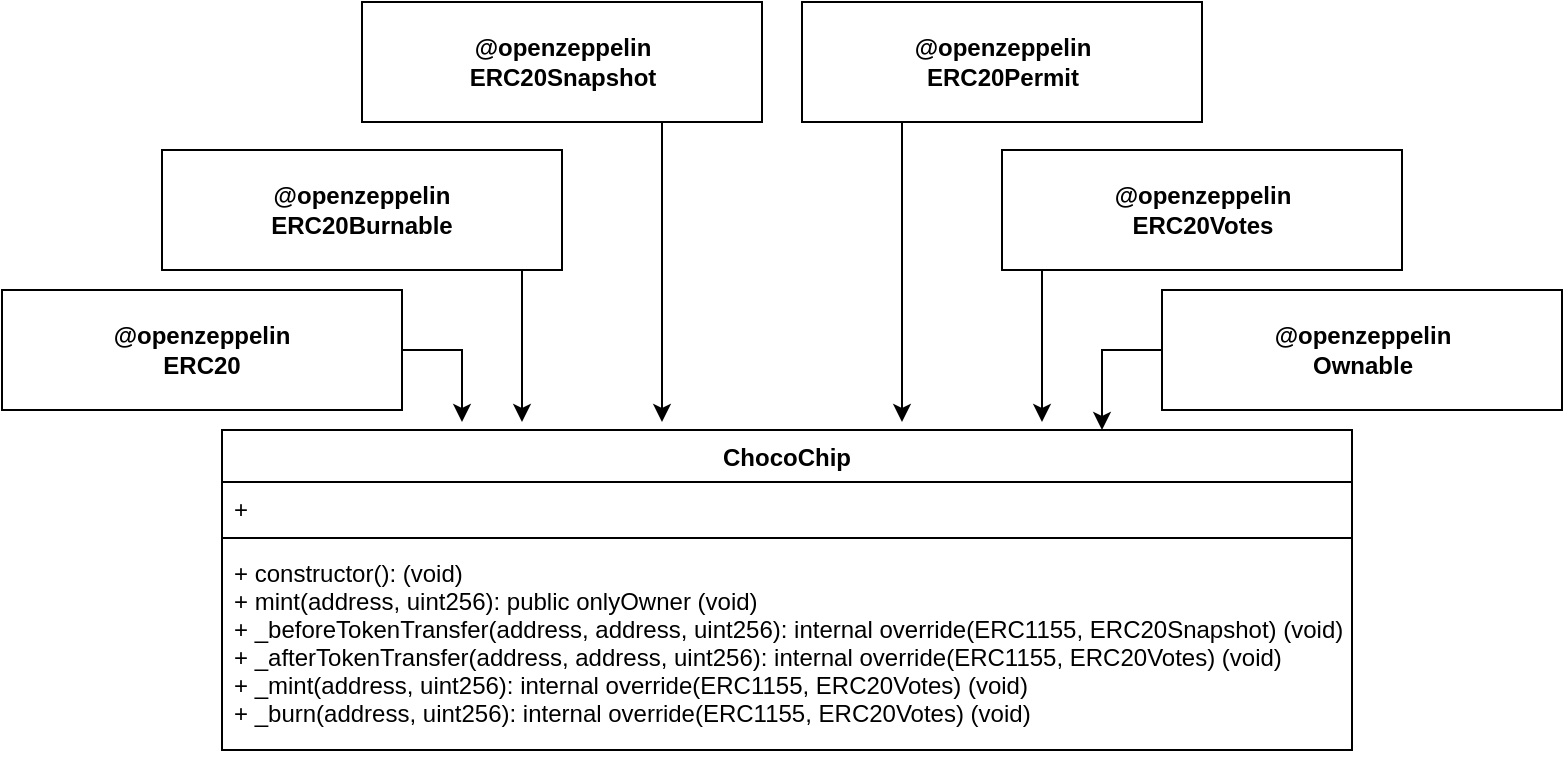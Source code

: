 <mxfile version="20.8.4"><diagram id="12hMf0BIVQ0L64EZ4FJ-" name="Page-1"><mxGraphModel dx="607" dy="1867" grid="1" gridSize="10" guides="1" tooltips="1" connect="1" arrows="1" fold="1" page="1" pageScale="1" pageWidth="827" pageHeight="1169" math="0" shadow="0"><root><mxCell id="0"/><mxCell id="1" parent="0"/><mxCell id="rVFMHechp8f7xF2gjMru-1" value="ChocoChip" style="swimlane;fontStyle=1;align=center;verticalAlign=top;childLayout=stackLayout;horizontal=1;startSize=26;horizontalStack=0;resizeParent=1;resizeParentMax=0;resizeLast=0;collapsible=1;marginBottom=0;" parent="1" vertex="1"><mxGeometry x="1000" y="-426" width="565" height="160" as="geometry"><mxRectangle x="159" y="139" width="110" height="30" as="alternateBounds"/></mxGeometry></mxCell><mxCell id="rVFMHechp8f7xF2gjMru-2" value="+" style="text;strokeColor=none;fillColor=none;align=left;verticalAlign=top;spacingLeft=4;spacingRight=4;overflow=hidden;rotatable=0;points=[[0,0.5],[1,0.5]];portConstraint=eastwest;" parent="rVFMHechp8f7xF2gjMru-1" vertex="1"><mxGeometry y="26" width="565" height="24" as="geometry"/></mxCell><mxCell id="rVFMHechp8f7xF2gjMru-3" value="" style="line;strokeWidth=1;fillColor=none;align=left;verticalAlign=middle;spacingTop=-1;spacingLeft=3;spacingRight=3;rotatable=0;labelPosition=right;points=[];portConstraint=eastwest;strokeColor=inherit;" parent="rVFMHechp8f7xF2gjMru-1" vertex="1"><mxGeometry y="50" width="565" height="8" as="geometry"/></mxCell><mxCell id="rVFMHechp8f7xF2gjMru-4" value="+ constructor(): (void)&#10;+ mint(address, uint256): public onlyOwner (void)&#10;+ _beforeTokenTransfer(address, address, uint256): internal override(ERC1155, ERC20Snapshot) (void)&#10;+ _afterTokenTransfer(address, address, uint256): internal override(ERC1155, ERC20Votes) (void)&#10;+ _mint(address, uint256): internal override(ERC1155, ERC20Votes) (void)&#10;+ _burn(address, uint256): internal override(ERC1155, ERC20Votes) (void)" style="text;strokeColor=none;fillColor=none;align=left;verticalAlign=top;spacingLeft=4;spacingRight=4;overflow=hidden;rotatable=0;points=[[0,0.5],[1,0.5]];portConstraint=eastwest;" parent="rVFMHechp8f7xF2gjMru-1" vertex="1"><mxGeometry y="58" width="565" height="102" as="geometry"/></mxCell><mxCell id="rVFMHechp8f7xF2gjMru-46" value="&lt;b style=&quot;border-color: var(--border-color);&quot;&gt;@openzeppelin&lt;br style=&quot;border-color: var(--border-color);&quot;&gt;Ownable&lt;/b&gt;" style="html=1;fillColor=none;" parent="1" vertex="1"><mxGeometry x="1470" y="-496" width="200" height="60" as="geometry"/></mxCell><mxCell id="rVFMHechp8f7xF2gjMru-47" value="&lt;b style=&quot;border-color: var(--border-color);&quot;&gt;@openzeppelin&lt;br style=&quot;border-color: var(--border-color);&quot;&gt;ERC20Snapshot&lt;br&gt;&lt;/b&gt;" style="html=1;fillColor=none;" parent="1" vertex="1"><mxGeometry x="1070" y="-640" width="200" height="60" as="geometry"/></mxCell><mxCell id="rVFMHechp8f7xF2gjMru-54" value="&lt;b style=&quot;border-color: var(--border-color);&quot;&gt;@openzeppelin&lt;br style=&quot;border-color: var(--border-color);&quot;&gt;ERC20&lt;br&gt;&lt;/b&gt;" style="rounded=0;whiteSpace=wrap;html=1;fillColor=none;" parent="1" vertex="1"><mxGeometry x="890" y="-496" width="200" height="60" as="geometry"/></mxCell><mxCell id="rVFMHechp8f7xF2gjMru-55" value="&lt;b&gt;@openzeppelin&lt;br&gt;ERC20Burnable&lt;/b&gt;" style="rounded=0;whiteSpace=wrap;html=1;fillColor=none;" parent="1" vertex="1"><mxGeometry x="970" y="-566" width="200" height="60" as="geometry"/></mxCell><mxCell id="U-aNv0fMDt2qpHL5E573-2" value="&lt;b style=&quot;border-color: var(--border-color);&quot;&gt;@openzeppelin&lt;br style=&quot;border-color: var(--border-color);&quot;&gt;ERC20Permit&lt;br&gt;&lt;/b&gt;" style="html=1;fillColor=none;" vertex="1" parent="1"><mxGeometry x="1290" y="-640" width="200" height="60" as="geometry"/></mxCell><mxCell id="U-aNv0fMDt2qpHL5E573-3" value="&lt;b style=&quot;border-color: var(--border-color);&quot;&gt;@openzeppelin&lt;br style=&quot;border-color: var(--border-color);&quot;&gt;ERC20Votes&lt;br&gt;&lt;/b&gt;" style="html=1;fillColor=none;" vertex="1" parent="1"><mxGeometry x="1390" y="-566" width="200" height="60" as="geometry"/></mxCell><mxCell id="U-aNv0fMDt2qpHL5E573-8" value="" style="endArrow=classic;html=1;rounded=0;exitX=1;exitY=0.5;exitDx=0;exitDy=0;" edge="1" parent="1" source="rVFMHechp8f7xF2gjMru-54"><mxGeometry width="50" height="50" relative="1" as="geometry"><mxPoint x="1110" y="-400" as="sourcePoint"/><mxPoint x="1120" y="-430" as="targetPoint"/><Array as="points"><mxPoint x="1120" y="-466"/></Array></mxGeometry></mxCell><mxCell id="U-aNv0fMDt2qpHL5E573-9" value="" style="endArrow=classic;html=1;rounded=0;exitX=0;exitY=0.5;exitDx=0;exitDy=0;" edge="1" parent="1" source="rVFMHechp8f7xF2gjMru-46"><mxGeometry width="50" height="50" relative="1" as="geometry"><mxPoint x="1410" y="-462" as="sourcePoint"/><mxPoint x="1440" y="-426" as="targetPoint"/><Array as="points"><mxPoint x="1440" y="-466"/></Array></mxGeometry></mxCell><mxCell id="U-aNv0fMDt2qpHL5E573-10" value="" style="endArrow=classic;html=1;rounded=0;exitX=0.9;exitY=1;exitDx=0;exitDy=0;exitPerimeter=0;" edge="1" parent="1" source="rVFMHechp8f7xF2gjMru-55"><mxGeometry width="50" height="50" relative="1" as="geometry"><mxPoint x="1150" y="-500" as="sourcePoint"/><mxPoint x="1150" y="-430" as="targetPoint"/></mxGeometry></mxCell><mxCell id="U-aNv0fMDt2qpHL5E573-11" value="" style="endArrow=classic;html=1;rounded=0;exitX=0.9;exitY=1;exitDx=0;exitDy=0;exitPerimeter=0;" edge="1" parent="1"><mxGeometry width="50" height="50" relative="1" as="geometry"><mxPoint x="1410" y="-506" as="sourcePoint"/><mxPoint x="1410" y="-430" as="targetPoint"/></mxGeometry></mxCell><mxCell id="U-aNv0fMDt2qpHL5E573-12" value="" style="endArrow=classic;html=1;rounded=0;exitX=0.75;exitY=1;exitDx=0;exitDy=0;" edge="1" parent="1" source="rVFMHechp8f7xF2gjMru-47"><mxGeometry width="50" height="50" relative="1" as="geometry"><mxPoint x="1110" y="-400" as="sourcePoint"/><mxPoint x="1220" y="-430" as="targetPoint"/></mxGeometry></mxCell><mxCell id="U-aNv0fMDt2qpHL5E573-13" value="" style="endArrow=classic;html=1;rounded=0;exitX=0.25;exitY=1;exitDx=0;exitDy=0;" edge="1" parent="1" source="U-aNv0fMDt2qpHL5E573-2"><mxGeometry width="50" height="50" relative="1" as="geometry"><mxPoint x="1230" y="-570" as="sourcePoint"/><mxPoint x="1340" y="-430" as="targetPoint"/></mxGeometry></mxCell></root></mxGraphModel></diagram></mxfile>